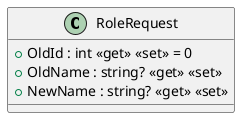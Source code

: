 @startuml
class RoleRequest {
    + OldId : int <<get>> <<set>> = 0
    + OldName : string? <<get>> <<set>>
    + NewName : string? <<get>> <<set>>
}
@enduml

